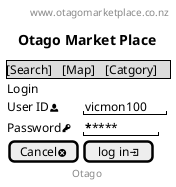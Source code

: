 @startsalt  login_mockup

 title Otago Market Place
 header www.otagomarketplace.co.nz
 footer Otago
{
   {*[Search] | [Map] | [Catgory]}


{ 
    Login
    User ID<&person>   | "vicmon100 " 
    Password<&key>  | "*********"
    [Cancel<&circle-x>]   | [log in<&account-login>]
}
}



@endsalt